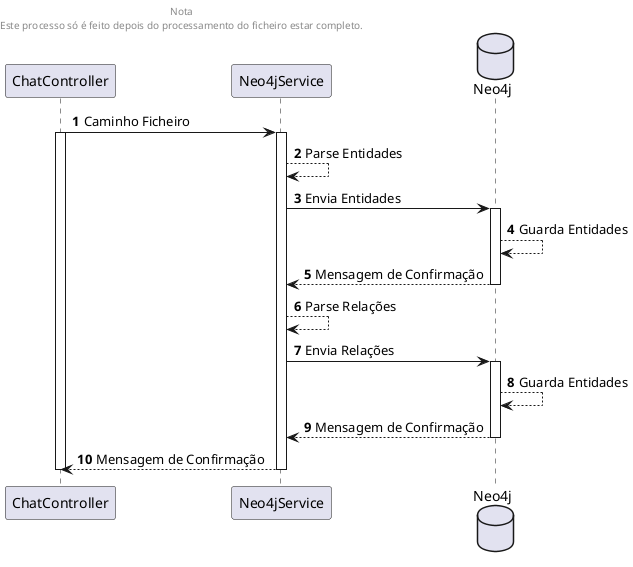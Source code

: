 @startuml
autonumber

left header
== Nota ==
Este processo só é feito depois do processamento do ficheiro estar completo.
endheader

participant "ChatController" as chatController
participant "Neo4jService" as neo4jService
database Neo4j as neo4j

chatController -> neo4jService : Caminho Ficheiro
activate chatController
activate neo4jService
neo4jService --> neo4jService : Parse Entidades

neo4jService -> neo4j : Envia Entidades
activate neo4j
neo4j --> neo4j : Guarda Entidades
neo4j --> neo4jService : Mensagem de Confirmação
deactivate neo4j
neo4jService --> neo4jService : Parse Relações
neo4jService -> neo4j : Envia Relações
activate neo4j
neo4j --> neo4j : Guarda Entidades
neo4j --> neo4jService : Mensagem de Confirmação
deactivate neo4j

neo4jService --> chatController : Mensagem de Confirmação
deactivate neo4jService
deactivate chatController

@enduml
